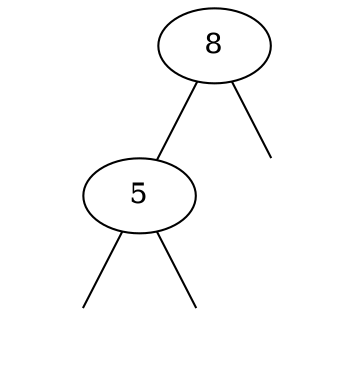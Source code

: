 graph arbre {
	0[label=8];
	1[label=5];
	0 -- 1;
	2[shape="plaintext", label=""];
	0 -- 2;
	3[shape="plaintext", label=""];
	1 -- 3;
	4[shape="plaintext", label=""];
	1 -- 4;
}
